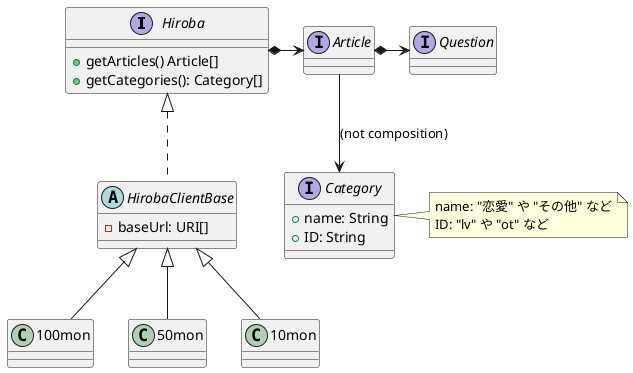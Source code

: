 @startuml

interface Hiroba {
  + getArticles() Article[]
  + getCategories(): Category[]
}
abstract class HirobaClientBase implements Hiroba {
  - baseUrl: URI[] 
}
class 100mon extends HirobaClientBase
class 50mon extends HirobaClientBase
class 10mon extends HirobaClientBase

interface Article {
}

interface Category {
  + name: String
  + ID: String
}
note right
  name: "恋愛" や "その他" など
  ID: "lv" や "ot" など 
end note
interface Question {
}

Hiroba *-> Article
Article *-> Question
Article --> Category: (not composition)
@enduml
